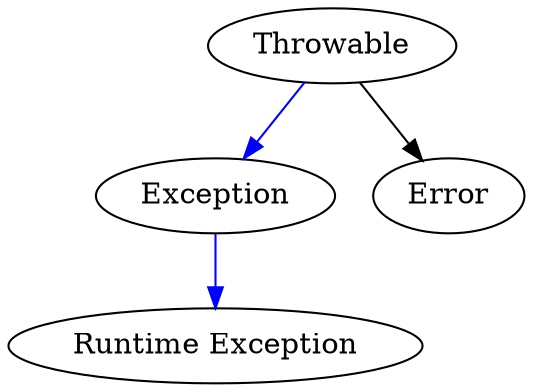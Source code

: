 digraph G {
  "Throwable" -> "Exception"[color=blue];
  "Throwable" -> "Error"
  "Exception" -> "Runtime Exception"[color=blue];
}